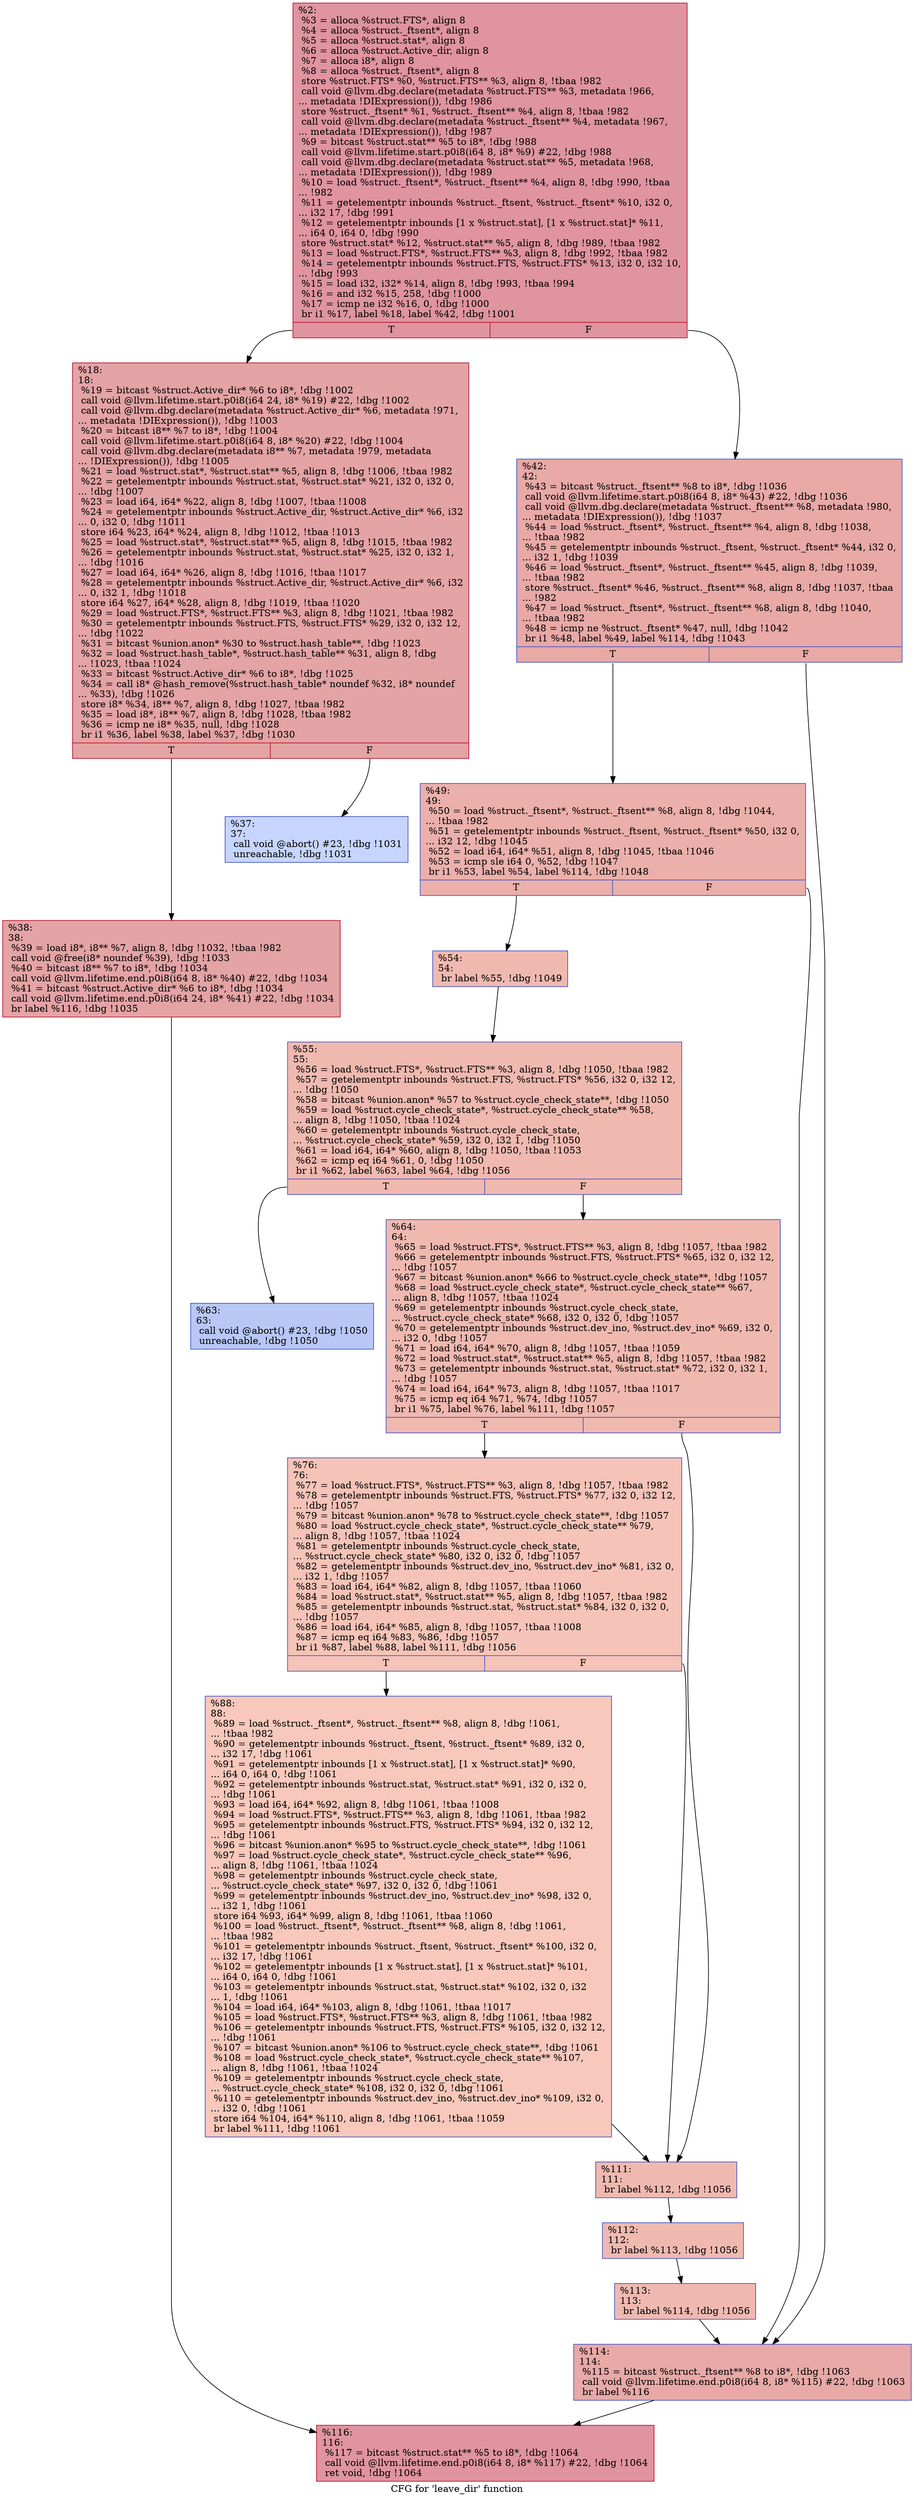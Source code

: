 digraph "CFG for 'leave_dir' function" {
	label="CFG for 'leave_dir' function";

	Node0x21bdbc0 [shape=record,color="#b70d28ff", style=filled, fillcolor="#b70d2870",label="{%2:\l  %3 = alloca %struct.FTS*, align 8\l  %4 = alloca %struct._ftsent*, align 8\l  %5 = alloca %struct.stat*, align 8\l  %6 = alloca %struct.Active_dir, align 8\l  %7 = alloca i8*, align 8\l  %8 = alloca %struct._ftsent*, align 8\l  store %struct.FTS* %0, %struct.FTS** %3, align 8, !tbaa !982\l  call void @llvm.dbg.declare(metadata %struct.FTS** %3, metadata !966,\l... metadata !DIExpression()), !dbg !986\l  store %struct._ftsent* %1, %struct._ftsent** %4, align 8, !tbaa !982\l  call void @llvm.dbg.declare(metadata %struct._ftsent** %4, metadata !967,\l... metadata !DIExpression()), !dbg !987\l  %9 = bitcast %struct.stat** %5 to i8*, !dbg !988\l  call void @llvm.lifetime.start.p0i8(i64 8, i8* %9) #22, !dbg !988\l  call void @llvm.dbg.declare(metadata %struct.stat** %5, metadata !968,\l... metadata !DIExpression()), !dbg !989\l  %10 = load %struct._ftsent*, %struct._ftsent** %4, align 8, !dbg !990, !tbaa\l... !982\l  %11 = getelementptr inbounds %struct._ftsent, %struct._ftsent* %10, i32 0,\l... i32 17, !dbg !991\l  %12 = getelementptr inbounds [1 x %struct.stat], [1 x %struct.stat]* %11,\l... i64 0, i64 0, !dbg !990\l  store %struct.stat* %12, %struct.stat** %5, align 8, !dbg !989, !tbaa !982\l  %13 = load %struct.FTS*, %struct.FTS** %3, align 8, !dbg !992, !tbaa !982\l  %14 = getelementptr inbounds %struct.FTS, %struct.FTS* %13, i32 0, i32 10,\l... !dbg !993\l  %15 = load i32, i32* %14, align 8, !dbg !993, !tbaa !994\l  %16 = and i32 %15, 258, !dbg !1000\l  %17 = icmp ne i32 %16, 0, !dbg !1000\l  br i1 %17, label %18, label %42, !dbg !1001\l|{<s0>T|<s1>F}}"];
	Node0x21bdbc0:s0 -> Node0x2193140;
	Node0x21bdbc0:s1 -> Node0x2193230;
	Node0x2193140 [shape=record,color="#b70d28ff", style=filled, fillcolor="#c32e3170",label="{%18:\l18:                                               \l  %19 = bitcast %struct.Active_dir* %6 to i8*, !dbg !1002\l  call void @llvm.lifetime.start.p0i8(i64 24, i8* %19) #22, !dbg !1002\l  call void @llvm.dbg.declare(metadata %struct.Active_dir* %6, metadata !971,\l... metadata !DIExpression()), !dbg !1003\l  %20 = bitcast i8** %7 to i8*, !dbg !1004\l  call void @llvm.lifetime.start.p0i8(i64 8, i8* %20) #22, !dbg !1004\l  call void @llvm.dbg.declare(metadata i8** %7, metadata !979, metadata\l... !DIExpression()), !dbg !1005\l  %21 = load %struct.stat*, %struct.stat** %5, align 8, !dbg !1006, !tbaa !982\l  %22 = getelementptr inbounds %struct.stat, %struct.stat* %21, i32 0, i32 0,\l... !dbg !1007\l  %23 = load i64, i64* %22, align 8, !dbg !1007, !tbaa !1008\l  %24 = getelementptr inbounds %struct.Active_dir, %struct.Active_dir* %6, i32\l... 0, i32 0, !dbg !1011\l  store i64 %23, i64* %24, align 8, !dbg !1012, !tbaa !1013\l  %25 = load %struct.stat*, %struct.stat** %5, align 8, !dbg !1015, !tbaa !982\l  %26 = getelementptr inbounds %struct.stat, %struct.stat* %25, i32 0, i32 1,\l... !dbg !1016\l  %27 = load i64, i64* %26, align 8, !dbg !1016, !tbaa !1017\l  %28 = getelementptr inbounds %struct.Active_dir, %struct.Active_dir* %6, i32\l... 0, i32 1, !dbg !1018\l  store i64 %27, i64* %28, align 8, !dbg !1019, !tbaa !1020\l  %29 = load %struct.FTS*, %struct.FTS** %3, align 8, !dbg !1021, !tbaa !982\l  %30 = getelementptr inbounds %struct.FTS, %struct.FTS* %29, i32 0, i32 12,\l... !dbg !1022\l  %31 = bitcast %union.anon* %30 to %struct.hash_table**, !dbg !1023\l  %32 = load %struct.hash_table*, %struct.hash_table** %31, align 8, !dbg\l... !1023, !tbaa !1024\l  %33 = bitcast %struct.Active_dir* %6 to i8*, !dbg !1025\l  %34 = call i8* @hash_remove(%struct.hash_table* noundef %32, i8* noundef\l... %33), !dbg !1026\l  store i8* %34, i8** %7, align 8, !dbg !1027, !tbaa !982\l  %35 = load i8*, i8** %7, align 8, !dbg !1028, !tbaa !982\l  %36 = icmp ne i8* %35, null, !dbg !1028\l  br i1 %36, label %38, label %37, !dbg !1030\l|{<s0>T|<s1>F}}"];
	Node0x2193140:s0 -> Node0x21931e0;
	Node0x2193140:s1 -> Node0x2193190;
	Node0x2193190 [shape=record,color="#3d50c3ff", style=filled, fillcolor="#7ea1fa70",label="{%37:\l37:                                               \l  call void @abort() #23, !dbg !1031\l  unreachable, !dbg !1031\l}"];
	Node0x21931e0 [shape=record,color="#b70d28ff", style=filled, fillcolor="#c32e3170",label="{%38:\l38:                                               \l  %39 = load i8*, i8** %7, align 8, !dbg !1032, !tbaa !982\l  call void @free(i8* noundef %39), !dbg !1033\l  %40 = bitcast i8** %7 to i8*, !dbg !1034\l  call void @llvm.lifetime.end.p0i8(i64 8, i8* %40) #22, !dbg !1034\l  %41 = bitcast %struct.Active_dir* %6 to i8*, !dbg !1034\l  call void @llvm.lifetime.end.p0i8(i64 24, i8* %41) #22, !dbg !1034\l  br label %116, !dbg !1035\l}"];
	Node0x21931e0 -> Node0x21bdd50;
	Node0x2193230 [shape=record,color="#3d50c3ff", style=filled, fillcolor="#ca3b3770",label="{%42:\l42:                                               \l  %43 = bitcast %struct._ftsent** %8 to i8*, !dbg !1036\l  call void @llvm.lifetime.start.p0i8(i64 8, i8* %43) #22, !dbg !1036\l  call void @llvm.dbg.declare(metadata %struct._ftsent** %8, metadata !980,\l... metadata !DIExpression()), !dbg !1037\l  %44 = load %struct._ftsent*, %struct._ftsent** %4, align 8, !dbg !1038,\l... !tbaa !982\l  %45 = getelementptr inbounds %struct._ftsent, %struct._ftsent* %44, i32 0,\l... i32 1, !dbg !1039\l  %46 = load %struct._ftsent*, %struct._ftsent** %45, align 8, !dbg !1039,\l... !tbaa !982\l  store %struct._ftsent* %46, %struct._ftsent** %8, align 8, !dbg !1037, !tbaa\l... !982\l  %47 = load %struct._ftsent*, %struct._ftsent** %8, align 8, !dbg !1040,\l... !tbaa !982\l  %48 = icmp ne %struct._ftsent* %47, null, !dbg !1042\l  br i1 %48, label %49, label %114, !dbg !1043\l|{<s0>T|<s1>F}}"];
	Node0x2193230:s0 -> Node0x2193280;
	Node0x2193230:s1 -> Node0x21bdd00;
	Node0x2193280 [shape=record,color="#3d50c3ff", style=filled, fillcolor="#d24b4070",label="{%49:\l49:                                               \l  %50 = load %struct._ftsent*, %struct._ftsent** %8, align 8, !dbg !1044,\l... !tbaa !982\l  %51 = getelementptr inbounds %struct._ftsent, %struct._ftsent* %50, i32 0,\l... i32 12, !dbg !1045\l  %52 = load i64, i64* %51, align 8, !dbg !1045, !tbaa !1046\l  %53 = icmp sle i64 0, %52, !dbg !1047\l  br i1 %53, label %54, label %114, !dbg !1048\l|{<s0>T|<s1>F}}"];
	Node0x2193280:s0 -> Node0x21932d0;
	Node0x2193280:s1 -> Node0x21bdd00;
	Node0x21932d0 [shape=record,color="#3d50c3ff", style=filled, fillcolor="#de614d70",label="{%54:\l54:                                               \l  br label %55, !dbg !1049\l}"];
	Node0x21932d0 -> Node0x2193320;
	Node0x2193320 [shape=record,color="#3d50c3ff", style=filled, fillcolor="#de614d70",label="{%55:\l55:                                               \l  %56 = load %struct.FTS*, %struct.FTS** %3, align 8, !dbg !1050, !tbaa !982\l  %57 = getelementptr inbounds %struct.FTS, %struct.FTS* %56, i32 0, i32 12,\l... !dbg !1050\l  %58 = bitcast %union.anon* %57 to %struct.cycle_check_state**, !dbg !1050\l  %59 = load %struct.cycle_check_state*, %struct.cycle_check_state** %58,\l... align 8, !dbg !1050, !tbaa !1024\l  %60 = getelementptr inbounds %struct.cycle_check_state,\l... %struct.cycle_check_state* %59, i32 0, i32 1, !dbg !1050\l  %61 = load i64, i64* %60, align 8, !dbg !1050, !tbaa !1053\l  %62 = icmp eq i64 %61, 0, !dbg !1050\l  br i1 %62, label %63, label %64, !dbg !1056\l|{<s0>T|<s1>F}}"];
	Node0x2193320:s0 -> Node0x2193370;
	Node0x2193320:s1 -> Node0x21933c0;
	Node0x2193370 [shape=record,color="#3d50c3ff", style=filled, fillcolor="#5f7fe870",label="{%63:\l63:                                               \l  call void @abort() #23, !dbg !1050\l  unreachable, !dbg !1050\l}"];
	Node0x21933c0 [shape=record,color="#3d50c3ff", style=filled, fillcolor="#de614d70",label="{%64:\l64:                                               \l  %65 = load %struct.FTS*, %struct.FTS** %3, align 8, !dbg !1057, !tbaa !982\l  %66 = getelementptr inbounds %struct.FTS, %struct.FTS* %65, i32 0, i32 12,\l... !dbg !1057\l  %67 = bitcast %union.anon* %66 to %struct.cycle_check_state**, !dbg !1057\l  %68 = load %struct.cycle_check_state*, %struct.cycle_check_state** %67,\l... align 8, !dbg !1057, !tbaa !1024\l  %69 = getelementptr inbounds %struct.cycle_check_state,\l... %struct.cycle_check_state* %68, i32 0, i32 0, !dbg !1057\l  %70 = getelementptr inbounds %struct.dev_ino, %struct.dev_ino* %69, i32 0,\l... i32 0, !dbg !1057\l  %71 = load i64, i64* %70, align 8, !dbg !1057, !tbaa !1059\l  %72 = load %struct.stat*, %struct.stat** %5, align 8, !dbg !1057, !tbaa !982\l  %73 = getelementptr inbounds %struct.stat, %struct.stat* %72, i32 0, i32 1,\l... !dbg !1057\l  %74 = load i64, i64* %73, align 8, !dbg !1057, !tbaa !1017\l  %75 = icmp eq i64 %71, %74, !dbg !1057\l  br i1 %75, label %76, label %111, !dbg !1057\l|{<s0>T|<s1>F}}"];
	Node0x21933c0:s0 -> Node0x2193410;
	Node0x21933c0:s1 -> Node0x21bdc10;
	Node0x2193410 [shape=record,color="#3d50c3ff", style=filled, fillcolor="#e8765c70",label="{%76:\l76:                                               \l  %77 = load %struct.FTS*, %struct.FTS** %3, align 8, !dbg !1057, !tbaa !982\l  %78 = getelementptr inbounds %struct.FTS, %struct.FTS* %77, i32 0, i32 12,\l... !dbg !1057\l  %79 = bitcast %union.anon* %78 to %struct.cycle_check_state**, !dbg !1057\l  %80 = load %struct.cycle_check_state*, %struct.cycle_check_state** %79,\l... align 8, !dbg !1057, !tbaa !1024\l  %81 = getelementptr inbounds %struct.cycle_check_state,\l... %struct.cycle_check_state* %80, i32 0, i32 0, !dbg !1057\l  %82 = getelementptr inbounds %struct.dev_ino, %struct.dev_ino* %81, i32 0,\l... i32 1, !dbg !1057\l  %83 = load i64, i64* %82, align 8, !dbg !1057, !tbaa !1060\l  %84 = load %struct.stat*, %struct.stat** %5, align 8, !dbg !1057, !tbaa !982\l  %85 = getelementptr inbounds %struct.stat, %struct.stat* %84, i32 0, i32 0,\l... !dbg !1057\l  %86 = load i64, i64* %85, align 8, !dbg !1057, !tbaa !1008\l  %87 = icmp eq i64 %83, %86, !dbg !1057\l  br i1 %87, label %88, label %111, !dbg !1056\l|{<s0>T|<s1>F}}"];
	Node0x2193410:s0 -> Node0x2193460;
	Node0x2193410:s1 -> Node0x21bdc10;
	Node0x2193460 [shape=record,color="#3d50c3ff", style=filled, fillcolor="#ed836670",label="{%88:\l88:                                               \l  %89 = load %struct._ftsent*, %struct._ftsent** %8, align 8, !dbg !1061,\l... !tbaa !982\l  %90 = getelementptr inbounds %struct._ftsent, %struct._ftsent* %89, i32 0,\l... i32 17, !dbg !1061\l  %91 = getelementptr inbounds [1 x %struct.stat], [1 x %struct.stat]* %90,\l... i64 0, i64 0, !dbg !1061\l  %92 = getelementptr inbounds %struct.stat, %struct.stat* %91, i32 0, i32 0,\l... !dbg !1061\l  %93 = load i64, i64* %92, align 8, !dbg !1061, !tbaa !1008\l  %94 = load %struct.FTS*, %struct.FTS** %3, align 8, !dbg !1061, !tbaa !982\l  %95 = getelementptr inbounds %struct.FTS, %struct.FTS* %94, i32 0, i32 12,\l... !dbg !1061\l  %96 = bitcast %union.anon* %95 to %struct.cycle_check_state**, !dbg !1061\l  %97 = load %struct.cycle_check_state*, %struct.cycle_check_state** %96,\l... align 8, !dbg !1061, !tbaa !1024\l  %98 = getelementptr inbounds %struct.cycle_check_state,\l... %struct.cycle_check_state* %97, i32 0, i32 0, !dbg !1061\l  %99 = getelementptr inbounds %struct.dev_ino, %struct.dev_ino* %98, i32 0,\l... i32 1, !dbg !1061\l  store i64 %93, i64* %99, align 8, !dbg !1061, !tbaa !1060\l  %100 = load %struct._ftsent*, %struct._ftsent** %8, align 8, !dbg !1061,\l... !tbaa !982\l  %101 = getelementptr inbounds %struct._ftsent, %struct._ftsent* %100, i32 0,\l... i32 17, !dbg !1061\l  %102 = getelementptr inbounds [1 x %struct.stat], [1 x %struct.stat]* %101,\l... i64 0, i64 0, !dbg !1061\l  %103 = getelementptr inbounds %struct.stat, %struct.stat* %102, i32 0, i32\l... 1, !dbg !1061\l  %104 = load i64, i64* %103, align 8, !dbg !1061, !tbaa !1017\l  %105 = load %struct.FTS*, %struct.FTS** %3, align 8, !dbg !1061, !tbaa !982\l  %106 = getelementptr inbounds %struct.FTS, %struct.FTS* %105, i32 0, i32 12,\l... !dbg !1061\l  %107 = bitcast %union.anon* %106 to %struct.cycle_check_state**, !dbg !1061\l  %108 = load %struct.cycle_check_state*, %struct.cycle_check_state** %107,\l... align 8, !dbg !1061, !tbaa !1024\l  %109 = getelementptr inbounds %struct.cycle_check_state,\l... %struct.cycle_check_state* %108, i32 0, i32 0, !dbg !1061\l  %110 = getelementptr inbounds %struct.dev_ino, %struct.dev_ino* %109, i32 0,\l... i32 0, !dbg !1061\l  store i64 %104, i64* %110, align 8, !dbg !1061, !tbaa !1059\l  br label %111, !dbg !1061\l}"];
	Node0x2193460 -> Node0x21bdc10;
	Node0x21bdc10 [shape=record,color="#3d50c3ff", style=filled, fillcolor="#de614d70",label="{%111:\l111:                                              \l  br label %112, !dbg !1056\l}"];
	Node0x21bdc10 -> Node0x21bdc60;
	Node0x21bdc60 [shape=record,color="#3d50c3ff", style=filled, fillcolor="#de614d70",label="{%112:\l112:                                              \l  br label %113, !dbg !1056\l}"];
	Node0x21bdc60 -> Node0x21bdcb0;
	Node0x21bdcb0 [shape=record,color="#3d50c3ff", style=filled, fillcolor="#de614d70",label="{%113:\l113:                                              \l  br label %114, !dbg !1056\l}"];
	Node0x21bdcb0 -> Node0x21bdd00;
	Node0x21bdd00 [shape=record,color="#3d50c3ff", style=filled, fillcolor="#ca3b3770",label="{%114:\l114:                                              \l  %115 = bitcast %struct._ftsent** %8 to i8*, !dbg !1063\l  call void @llvm.lifetime.end.p0i8(i64 8, i8* %115) #22, !dbg !1063\l  br label %116\l}"];
	Node0x21bdd00 -> Node0x21bdd50;
	Node0x21bdd50 [shape=record,color="#b70d28ff", style=filled, fillcolor="#b70d2870",label="{%116:\l116:                                              \l  %117 = bitcast %struct.stat** %5 to i8*, !dbg !1064\l  call void @llvm.lifetime.end.p0i8(i64 8, i8* %117) #22, !dbg !1064\l  ret void, !dbg !1064\l}"];
}
